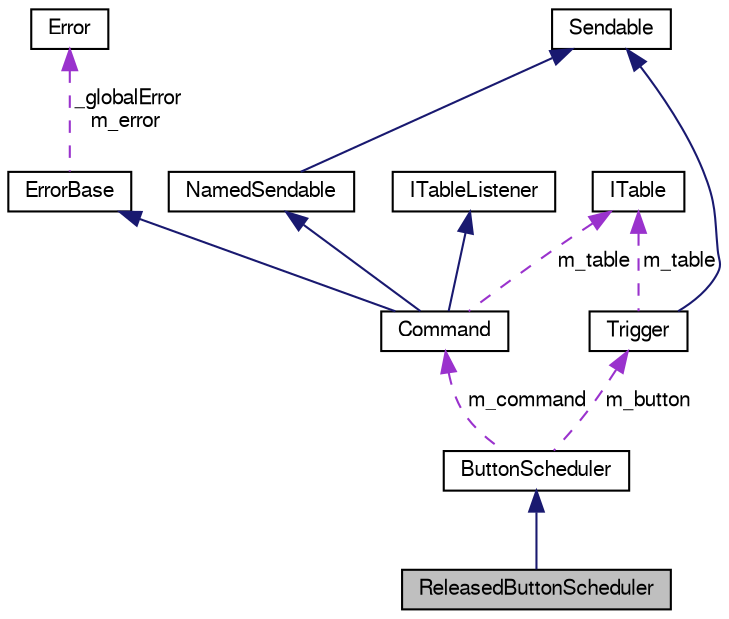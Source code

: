 digraph "ReleasedButtonScheduler"
{
  bgcolor="transparent";
  edge [fontname="FreeSans",fontsize="10",labelfontname="FreeSans",labelfontsize="10"];
  node [fontname="FreeSans",fontsize="10",shape=record];
  Node1 [label="ReleasedButtonScheduler",height=0.2,width=0.4,color="black", fillcolor="grey75", style="filled" fontcolor="black"];
  Node2 -> Node1 [dir="back",color="midnightblue",fontsize="10",style="solid",fontname="FreeSans"];
  Node2 [label="ButtonScheduler",height=0.2,width=0.4,color="black",URL="$class_button_scheduler.html"];
  Node3 -> Node2 [dir="back",color="darkorchid3",fontsize="10",style="dashed",label=" m_command" ,fontname="FreeSans"];
  Node3 [label="Command",height=0.2,width=0.4,color="black",URL="$class_command.html"];
  Node4 -> Node3 [dir="back",color="midnightblue",fontsize="10",style="solid",fontname="FreeSans"];
  Node4 [label="ErrorBase",height=0.2,width=0.4,color="black",URL="$class_error_base.html"];
  Node5 -> Node4 [dir="back",color="darkorchid3",fontsize="10",style="dashed",label=" _globalError\nm_error" ,fontname="FreeSans"];
  Node5 [label="Error",height=0.2,width=0.4,color="black",URL="$class_error.html"];
  Node6 -> Node3 [dir="back",color="midnightblue",fontsize="10",style="solid",fontname="FreeSans"];
  Node6 [label="NamedSendable",height=0.2,width=0.4,color="black",URL="$class_named_sendable.html"];
  Node7 -> Node6 [dir="back",color="midnightblue",fontsize="10",style="solid",fontname="FreeSans"];
  Node7 [label="Sendable",height=0.2,width=0.4,color="black",URL="$class_sendable.html"];
  Node8 -> Node3 [dir="back",color="midnightblue",fontsize="10",style="solid",fontname="FreeSans"];
  Node8 [label="ITableListener",height=0.2,width=0.4,color="black",URL="$class_i_table_listener.html"];
  Node9 -> Node3 [dir="back",color="darkorchid3",fontsize="10",style="dashed",label=" m_table" ,fontname="FreeSans"];
  Node9 [label="ITable",height=0.2,width=0.4,color="black",URL="$class_i_table.html"];
  Node10 -> Node2 [dir="back",color="darkorchid3",fontsize="10",style="dashed",label=" m_button" ,fontname="FreeSans"];
  Node10 [label="Trigger",height=0.2,width=0.4,color="black",URL="$class_trigger.html"];
  Node7 -> Node10 [dir="back",color="midnightblue",fontsize="10",style="solid",fontname="FreeSans"];
  Node9 -> Node10 [dir="back",color="darkorchid3",fontsize="10",style="dashed",label=" m_table" ,fontname="FreeSans"];
}
